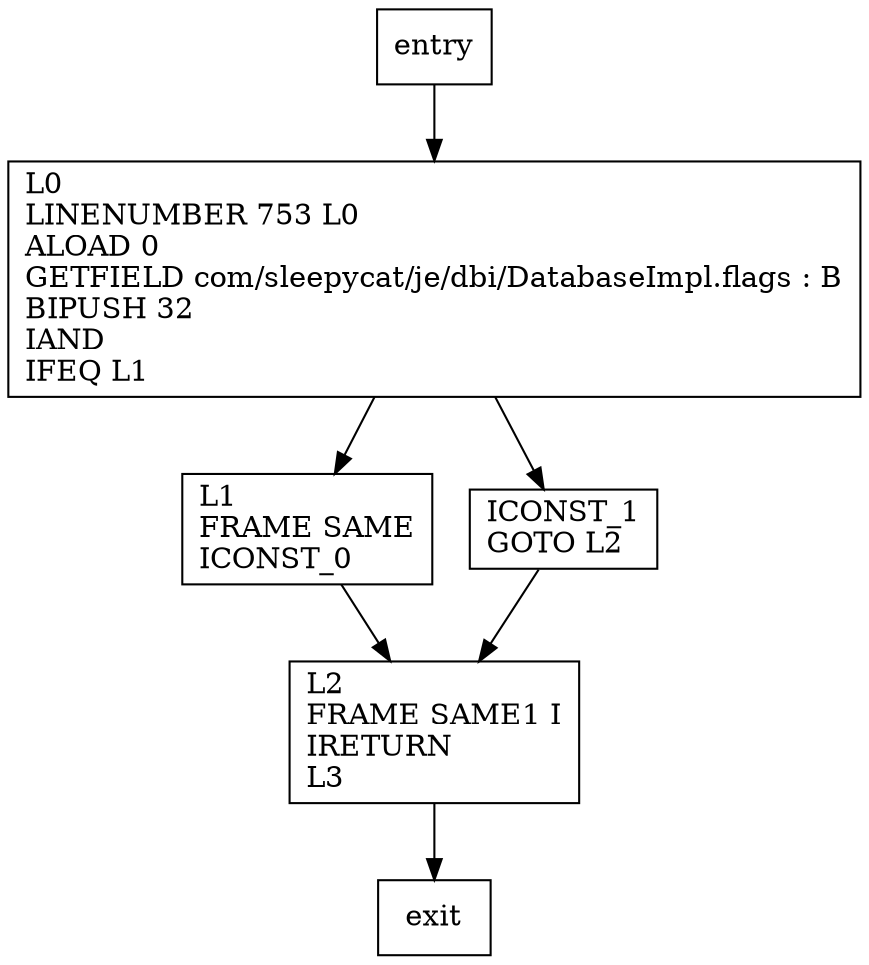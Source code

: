 digraph getUtilizationRepairDone {
node [shape=record];
1530416258 [label="L1\lFRAME SAME\lICONST_0\l"];
1333514611 [label="ICONST_1\lGOTO L2\l"];
490497020 [label="L2\lFRAME SAME1 I\lIRETURN\lL3\l"];
1700702841 [label="L0\lLINENUMBER 753 L0\lALOAD 0\lGETFIELD com/sleepycat/je/dbi/DatabaseImpl.flags : B\lBIPUSH 32\lIAND\lIFEQ L1\l"];
entry;
exit;
entry -> 1700702841
1530416258 -> 490497020
1333514611 -> 490497020
490497020 -> exit
1700702841 -> 1530416258
1700702841 -> 1333514611
}
